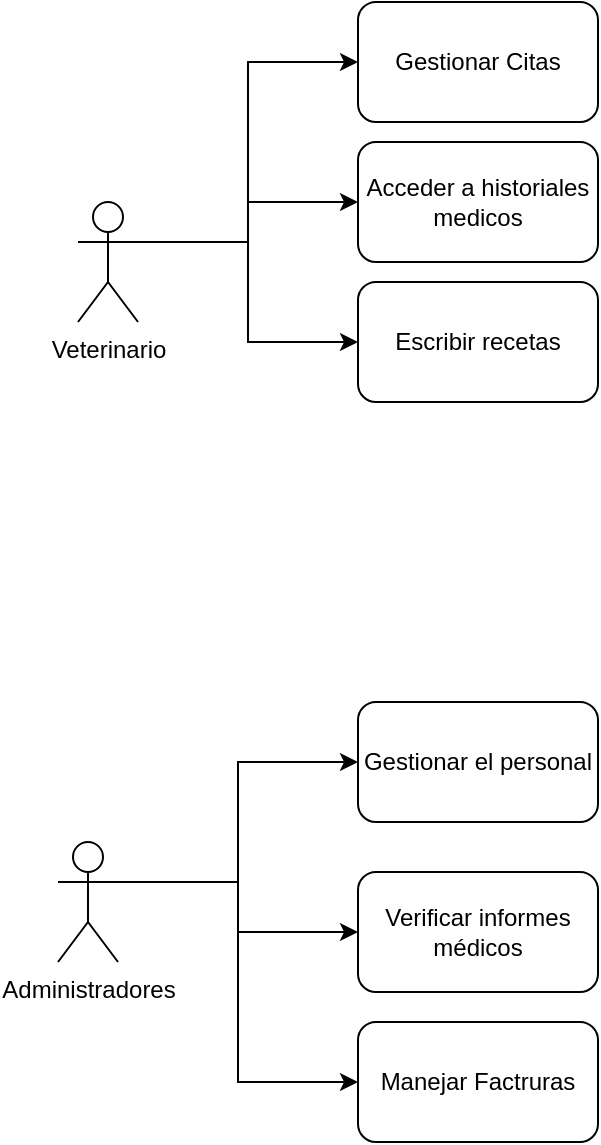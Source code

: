 <mxfile version="24.6.1" type="device">
  <diagram name="Página-1" id="Qj0983TWsjiG6K6a-fV5">
    <mxGraphModel dx="712" dy="835" grid="1" gridSize="10" guides="1" tooltips="1" connect="1" arrows="1" fold="1" page="1" pageScale="1" pageWidth="827" pageHeight="1169" math="0" shadow="0">
      <root>
        <mxCell id="0" />
        <mxCell id="1" parent="0" />
        <mxCell id="JZ8E4KbmcqkdvM-NHR9X-13" style="edgeStyle=orthogonalEdgeStyle;rounded=0;orthogonalLoop=1;jettySize=auto;html=1;exitX=1;exitY=0.333;exitDx=0;exitDy=0;exitPerimeter=0;entryX=0;entryY=0.5;entryDx=0;entryDy=0;" edge="1" parent="1" source="JZ8E4KbmcqkdvM-NHR9X-1" target="JZ8E4KbmcqkdvM-NHR9X-3">
          <mxGeometry relative="1" as="geometry" />
        </mxCell>
        <mxCell id="JZ8E4KbmcqkdvM-NHR9X-14" style="edgeStyle=orthogonalEdgeStyle;rounded=0;orthogonalLoop=1;jettySize=auto;html=1;exitX=1;exitY=0.333;exitDx=0;exitDy=0;exitPerimeter=0;entryX=0;entryY=0.5;entryDx=0;entryDy=0;" edge="1" parent="1" source="JZ8E4KbmcqkdvM-NHR9X-1" target="JZ8E4KbmcqkdvM-NHR9X-4">
          <mxGeometry relative="1" as="geometry" />
        </mxCell>
        <mxCell id="JZ8E4KbmcqkdvM-NHR9X-15" style="edgeStyle=orthogonalEdgeStyle;rounded=0;orthogonalLoop=1;jettySize=auto;html=1;exitX=1;exitY=0.333;exitDx=0;exitDy=0;exitPerimeter=0;entryX=0;entryY=0.5;entryDx=0;entryDy=0;" edge="1" parent="1" source="JZ8E4KbmcqkdvM-NHR9X-1" target="JZ8E4KbmcqkdvM-NHR9X-5">
          <mxGeometry relative="1" as="geometry" />
        </mxCell>
        <mxCell id="JZ8E4KbmcqkdvM-NHR9X-1" value="Veterinario" style="shape=umlActor;verticalLabelPosition=bottom;verticalAlign=top;html=1;outlineConnect=0;" vertex="1" parent="1">
          <mxGeometry x="110" y="190" width="30" height="60" as="geometry" />
        </mxCell>
        <mxCell id="JZ8E4KbmcqkdvM-NHR9X-10" style="edgeStyle=orthogonalEdgeStyle;rounded=0;orthogonalLoop=1;jettySize=auto;html=1;exitX=1;exitY=0.333;exitDx=0;exitDy=0;exitPerimeter=0;entryX=0;entryY=0.5;entryDx=0;entryDy=0;" edge="1" parent="1" source="JZ8E4KbmcqkdvM-NHR9X-2" target="JZ8E4KbmcqkdvM-NHR9X-6">
          <mxGeometry relative="1" as="geometry" />
        </mxCell>
        <mxCell id="JZ8E4KbmcqkdvM-NHR9X-11" style="edgeStyle=orthogonalEdgeStyle;rounded=0;orthogonalLoop=1;jettySize=auto;html=1;exitX=1;exitY=0.333;exitDx=0;exitDy=0;exitPerimeter=0;entryX=0;entryY=0.5;entryDx=0;entryDy=0;" edge="1" parent="1" source="JZ8E4KbmcqkdvM-NHR9X-2" target="JZ8E4KbmcqkdvM-NHR9X-7">
          <mxGeometry relative="1" as="geometry" />
        </mxCell>
        <mxCell id="JZ8E4KbmcqkdvM-NHR9X-12" style="edgeStyle=orthogonalEdgeStyle;rounded=0;orthogonalLoop=1;jettySize=auto;html=1;exitX=1;exitY=0.333;exitDx=0;exitDy=0;exitPerimeter=0;entryX=0;entryY=0.5;entryDx=0;entryDy=0;" edge="1" parent="1" source="JZ8E4KbmcqkdvM-NHR9X-2" target="JZ8E4KbmcqkdvM-NHR9X-8">
          <mxGeometry relative="1" as="geometry" />
        </mxCell>
        <mxCell id="JZ8E4KbmcqkdvM-NHR9X-2" value="Administradores" style="shape=umlActor;verticalLabelPosition=bottom;verticalAlign=top;html=1;outlineConnect=0;" vertex="1" parent="1">
          <mxGeometry x="100" y="510" width="30" height="60" as="geometry" />
        </mxCell>
        <mxCell id="JZ8E4KbmcqkdvM-NHR9X-3" value="Gestionar Citas" style="rounded=1;whiteSpace=wrap;html=1;" vertex="1" parent="1">
          <mxGeometry x="250" y="90" width="120" height="60" as="geometry" />
        </mxCell>
        <mxCell id="JZ8E4KbmcqkdvM-NHR9X-4" value="Acceder a historiales medicos" style="rounded=1;whiteSpace=wrap;html=1;" vertex="1" parent="1">
          <mxGeometry x="250" y="160" width="120" height="60" as="geometry" />
        </mxCell>
        <mxCell id="JZ8E4KbmcqkdvM-NHR9X-5" value="Escribir recetas" style="rounded=1;whiteSpace=wrap;html=1;" vertex="1" parent="1">
          <mxGeometry x="250" y="230" width="120" height="60" as="geometry" />
        </mxCell>
        <mxCell id="JZ8E4KbmcqkdvM-NHR9X-6" value="Gestionar el personal" style="rounded=1;whiteSpace=wrap;html=1;" vertex="1" parent="1">
          <mxGeometry x="250" y="440" width="120" height="60" as="geometry" />
        </mxCell>
        <mxCell id="JZ8E4KbmcqkdvM-NHR9X-7" value="Verificar informes médicos" style="rounded=1;whiteSpace=wrap;html=1;" vertex="1" parent="1">
          <mxGeometry x="250" y="525" width="120" height="60" as="geometry" />
        </mxCell>
        <mxCell id="JZ8E4KbmcqkdvM-NHR9X-8" value="Manejar Factruras" style="rounded=1;whiteSpace=wrap;html=1;" vertex="1" parent="1">
          <mxGeometry x="250" y="600" width="120" height="60" as="geometry" />
        </mxCell>
      </root>
    </mxGraphModel>
  </diagram>
</mxfile>
